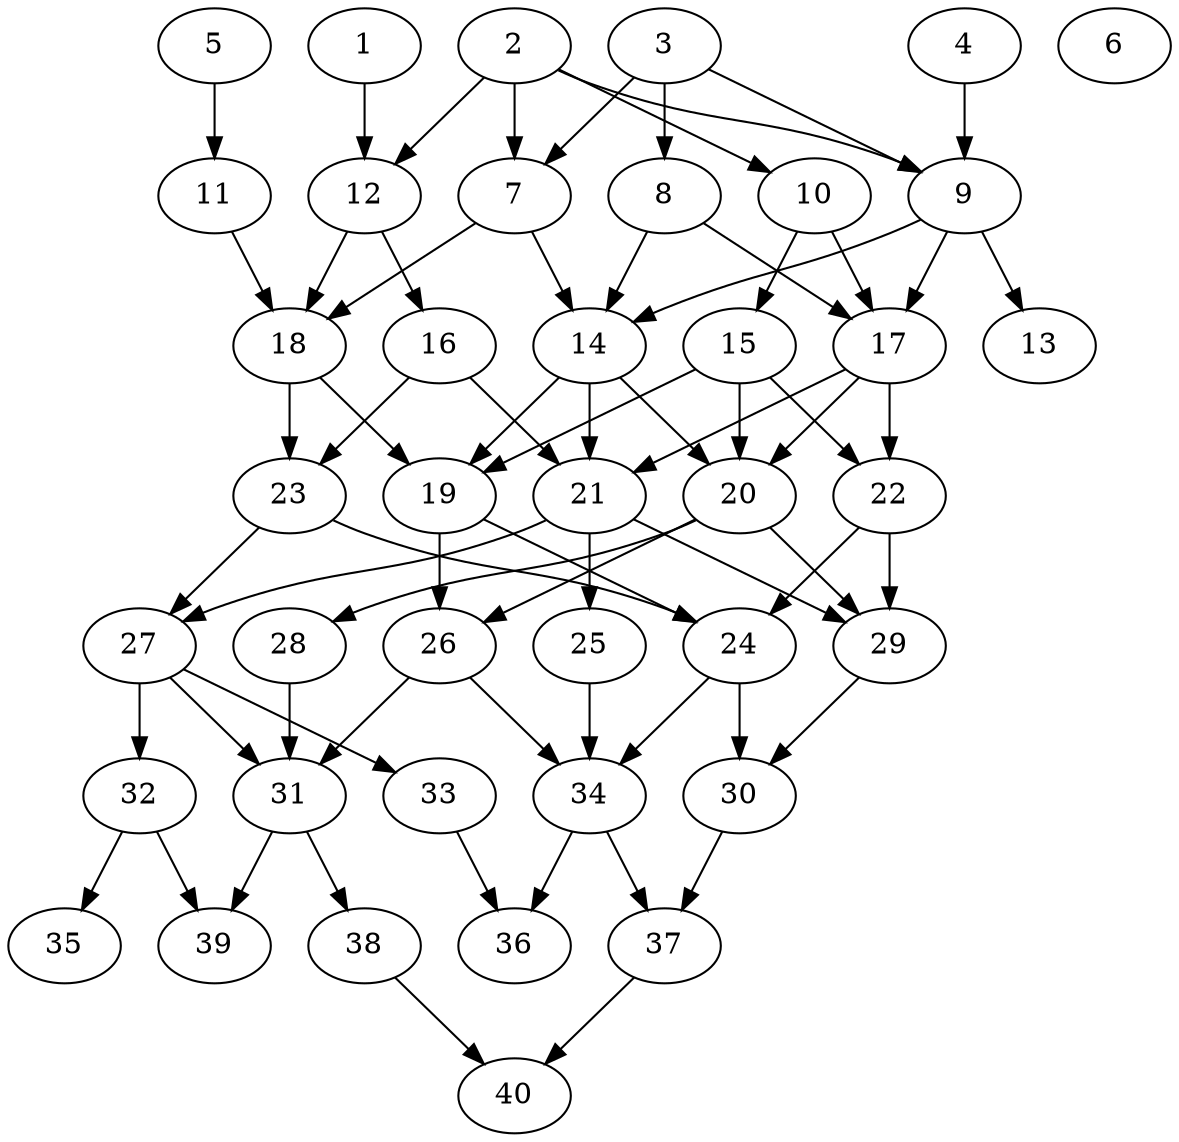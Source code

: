 // DAG automatically generated by daggen at Thu Oct  3 14:06:49 2019
// ./daggen --dot -n 40 --ccr 0.3 --fat 0.5 --regular 0.7 --density 0.5 --mindata 5242880 --maxdata 52428800 
digraph G {
  1 [size="29040640", alpha="0.08", expect_size="8712192"] 
  1 -> 12 [size ="8712192"]
  2 [size="102427307", alpha="0.20", expect_size="30728192"] 
  2 -> 7 [size ="30728192"]
  2 -> 9 [size ="30728192"]
  2 -> 10 [size ="30728192"]
  2 -> 12 [size ="30728192"]
  3 [size="153610240", alpha="0.03", expect_size="46083072"] 
  3 -> 7 [size ="46083072"]
  3 -> 8 [size ="46083072"]
  3 -> 9 [size ="46083072"]
  4 [size="160740693", alpha="0.11", expect_size="48222208"] 
  4 -> 9 [size ="48222208"]
  5 [size="23060480", alpha="0.03", expect_size="6918144"] 
  5 -> 11 [size ="6918144"]
  6 [size="35338240", alpha="0.09", expect_size="10601472"] 
  7 [size="87009280", alpha="0.01", expect_size="26102784"] 
  7 -> 14 [size ="26102784"]
  7 -> 18 [size ="26102784"]
  8 [size="55067307", alpha="0.16", expect_size="16520192"] 
  8 -> 14 [size ="16520192"]
  8 -> 17 [size ="16520192"]
  9 [size="144240640", alpha="0.03", expect_size="43272192"] 
  9 -> 13 [size ="43272192"]
  9 -> 14 [size ="43272192"]
  9 -> 17 [size ="43272192"]
  10 [size="67860480", alpha="0.13", expect_size="20358144"] 
  10 -> 15 [size ="20358144"]
  10 -> 17 [size ="20358144"]
  11 [size="140369920", alpha="0.17", expect_size="42110976"] 
  11 -> 18 [size ="42110976"]
  12 [size="43533653", alpha="0.09", expect_size="13060096"] 
  12 -> 16 [size ="13060096"]
  12 -> 18 [size ="13060096"]
  13 [size="43506347", alpha="0.13", expect_size="13051904"] 
  14 [size="68614827", alpha="0.14", expect_size="20584448"] 
  14 -> 19 [size ="20584448"]
  14 -> 20 [size ="20584448"]
  14 -> 21 [size ="20584448"]
  15 [size="156105387", alpha="0.11", expect_size="46831616"] 
  15 -> 19 [size ="46831616"]
  15 -> 20 [size ="46831616"]
  15 -> 22 [size ="46831616"]
  16 [size="20350293", alpha="0.14", expect_size="6105088"] 
  16 -> 21 [size ="6105088"]
  16 -> 23 [size ="6105088"]
  17 [size="88053760", alpha="0.12", expect_size="26416128"] 
  17 -> 20 [size ="26416128"]
  17 -> 21 [size ="26416128"]
  17 -> 22 [size ="26416128"]
  18 [size="92692480", alpha="0.06", expect_size="27807744"] 
  18 -> 19 [size ="27807744"]
  18 -> 23 [size ="27807744"]
  19 [size="60627627", alpha="0.10", expect_size="18188288"] 
  19 -> 24 [size ="18188288"]
  19 -> 26 [size ="18188288"]
  20 [size="86528000", alpha="0.03", expect_size="25958400"] 
  20 -> 26 [size ="25958400"]
  20 -> 28 [size ="25958400"]
  20 -> 29 [size ="25958400"]
  21 [size="28190720", alpha="0.16", expect_size="8457216"] 
  21 -> 25 [size ="8457216"]
  21 -> 27 [size ="8457216"]
  21 -> 29 [size ="8457216"]
  22 [size="164802560", alpha="0.01", expect_size="49440768"] 
  22 -> 24 [size ="49440768"]
  22 -> 29 [size ="49440768"]
  23 [size="75025067", alpha="0.02", expect_size="22507520"] 
  23 -> 24 [size ="22507520"]
  23 -> 27 [size ="22507520"]
  24 [size="17872213", alpha="0.02", expect_size="5361664"] 
  24 -> 30 [size ="5361664"]
  24 -> 34 [size ="5361664"]
  25 [size="129590613", alpha="0.03", expect_size="38877184"] 
  25 -> 34 [size ="38877184"]
  26 [size="61265920", alpha="0.06", expect_size="18379776"] 
  26 -> 31 [size ="18379776"]
  26 -> 34 [size ="18379776"]
  27 [size="170321920", alpha="0.18", expect_size="51096576"] 
  27 -> 31 [size ="51096576"]
  27 -> 32 [size ="51096576"]
  27 -> 33 [size ="51096576"]
  28 [size="104717653", alpha="0.14", expect_size="31415296"] 
  28 -> 31 [size ="31415296"]
  29 [size="150838613", alpha="0.07", expect_size="45251584"] 
  29 -> 30 [size ="45251584"]
  30 [size="75683840", alpha="0.06", expect_size="22705152"] 
  30 -> 37 [size ="22705152"]
  31 [size="96296960", alpha="0.01", expect_size="28889088"] 
  31 -> 38 [size ="28889088"]
  31 -> 39 [size ="28889088"]
  32 [size="66962773", alpha="0.19", expect_size="20088832"] 
  32 -> 35 [size ="20088832"]
  32 -> 39 [size ="20088832"]
  33 [size="72628907", alpha="0.00", expect_size="21788672"] 
  33 -> 36 [size ="21788672"]
  34 [size="92149760", alpha="0.08", expect_size="27644928"] 
  34 -> 36 [size ="27644928"]
  34 -> 37 [size ="27644928"]
  35 [size="111506773", alpha="0.14", expect_size="33452032"] 
  36 [size="136284160", alpha="0.20", expect_size="40885248"] 
  37 [size="27060907", alpha="0.14", expect_size="8118272"] 
  37 -> 40 [size ="8118272"]
  38 [size="167942827", alpha="0.19", expect_size="50382848"] 
  38 -> 40 [size ="50382848"]
  39 [size="124665173", alpha="0.09", expect_size="37399552"] 
  40 [size="23992320", alpha="0.07", expect_size="7197696"] 
}
